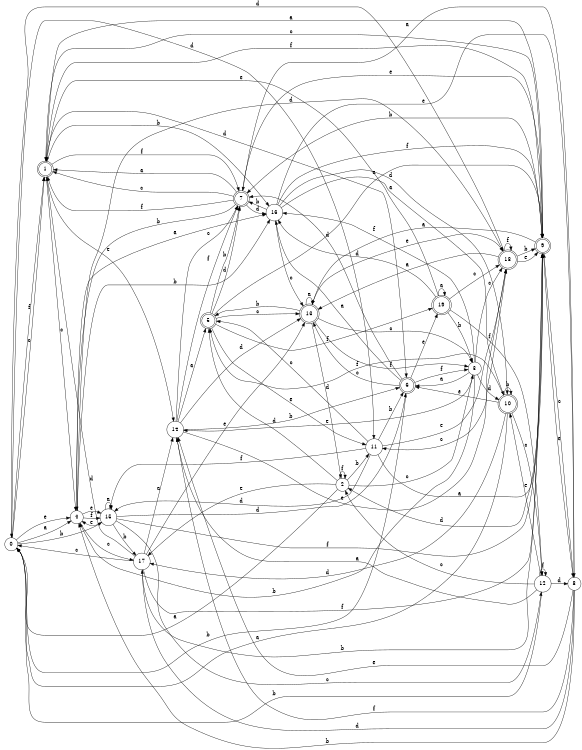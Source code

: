 digraph n16_10 {
__start0 [label="" shape="none"];

rankdir=LR;
size="8,5";

s0 [style="filled", color="black", fillcolor="white" shape="circle", label="0"];
s1 [style="rounded,filled", color="black", fillcolor="white" shape="doublecircle", label="1"];
s2 [style="filled", color="black", fillcolor="white" shape="circle", label="2"];
s3 [style="filled", color="black", fillcolor="white" shape="circle", label="3"];
s4 [style="filled", color="black", fillcolor="white" shape="circle", label="4"];
s5 [style="rounded,filled", color="black", fillcolor="white" shape="doublecircle", label="5"];
s6 [style="rounded,filled", color="black", fillcolor="white" shape="doublecircle", label="6"];
s7 [style="rounded,filled", color="black", fillcolor="white" shape="doublecircle", label="7"];
s8 [style="filled", color="black", fillcolor="white" shape="circle", label="8"];
s9 [style="rounded,filled", color="black", fillcolor="white" shape="doublecircle", label="9"];
s10 [style="rounded,filled", color="black", fillcolor="white" shape="doublecircle", label="10"];
s11 [style="filled", color="black", fillcolor="white" shape="circle", label="11"];
s12 [style="filled", color="black", fillcolor="white" shape="circle", label="12"];
s13 [style="rounded,filled", color="black", fillcolor="white" shape="doublecircle", label="13"];
s14 [style="filled", color="black", fillcolor="white" shape="circle", label="14"];
s15 [style="filled", color="black", fillcolor="white" shape="circle", label="15"];
s16 [style="filled", color="black", fillcolor="white" shape="circle", label="16"];
s17 [style="filled", color="black", fillcolor="white" shape="circle", label="17"];
s18 [style="rounded,filled", color="black", fillcolor="white" shape="doublecircle", label="18"];
s19 [style="rounded,filled", color="black", fillcolor="white" shape="doublecircle", label="19"];
s0 -> s4 [label="a"];
s0 -> s15 [label="b"];
s0 -> s1 [label="c"];
s0 -> s11 [label="d"];
s0 -> s4 [label="e"];
s0 -> s1 [label="f"];
s1 -> s9 [label="a"];
s1 -> s16 [label="b"];
s1 -> s4 [label="c"];
s1 -> s6 [label="d"];
s1 -> s14 [label="e"];
s1 -> s7 [label="f"];
s2 -> s0 [label="a"];
s2 -> s11 [label="b"];
s2 -> s3 [label="c"];
s2 -> s5 [label="d"];
s2 -> s17 [label="e"];
s2 -> s2 [label="f"];
s3 -> s6 [label="a"];
s3 -> s4 [label="b"];
s3 -> s18 [label="c"];
s3 -> s10 [label="d"];
s3 -> s14 [label="e"];
s3 -> s16 [label="f"];
s4 -> s16 [label="a"];
s4 -> s16 [label="b"];
s4 -> s17 [label="c"];
s4 -> s18 [label="d"];
s4 -> s15 [label="e"];
s4 -> s15 [label="f"];
s5 -> s9 [label="a"];
s5 -> s7 [label="b"];
s5 -> s13 [label="c"];
s5 -> s7 [label="d"];
s5 -> s11 [label="e"];
s5 -> s19 [label="f"];
s6 -> s16 [label="a"];
s6 -> s0 [label="b"];
s6 -> s13 [label="c"];
s6 -> s7 [label="d"];
s6 -> s19 [label="e"];
s6 -> s3 [label="f"];
s7 -> s1 [label="a"];
s7 -> s4 [label="b"];
s7 -> s1 [label="c"];
s7 -> s16 [label="d"];
s7 -> s9 [label="e"];
s7 -> s1 [label="f"];
s8 -> s7 [label="a"];
s8 -> s4 [label="b"];
s8 -> s9 [label="c"];
s8 -> s17 [label="d"];
s8 -> s14 [label="e"];
s8 -> s14 [label="f"];
s9 -> s13 [label="a"];
s9 -> s7 [label="b"];
s9 -> s1 [label="c"];
s9 -> s2 [label="d"];
s9 -> s8 [label="e"];
s9 -> s1 [label="f"];
s10 -> s0 [label="a"];
s10 -> s10 [label="b"];
s10 -> s12 [label="c"];
s10 -> s17 [label="d"];
s10 -> s6 [label="e"];
s10 -> s5 [label="f"];
s11 -> s9 [label="a"];
s11 -> s6 [label="b"];
s11 -> s5 [label="c"];
s11 -> s15 [label="d"];
s11 -> s18 [label="e"];
s11 -> s15 [label="f"];
s12 -> s14 [label="a"];
s12 -> s0 [label="b"];
s12 -> s2 [label="c"];
s12 -> s8 [label="d"];
s12 -> s10 [label="e"];
s12 -> s12 [label="f"];
s13 -> s13 [label="a"];
s13 -> s5 [label="b"];
s13 -> s3 [label="c"];
s13 -> s2 [label="d"];
s13 -> s18 [label="e"];
s13 -> s3 [label="f"];
s14 -> s5 [label="a"];
s14 -> s6 [label="b"];
s14 -> s7 [label="c"];
s14 -> s13 [label="d"];
s14 -> s18 [label="e"];
s14 -> s7 [label="f"];
s15 -> s15 [label="a"];
s15 -> s17 [label="b"];
s15 -> s12 [label="c"];
s15 -> s6 [label="d"];
s15 -> s4 [label="e"];
s15 -> s9 [label="f"];
s16 -> s10 [label="a"];
s16 -> s7 [label="b"];
s16 -> s13 [label="c"];
s16 -> s10 [label="d"];
s16 -> s8 [label="e"];
s16 -> s9 [label="f"];
s17 -> s14 [label="a"];
s17 -> s9 [label="b"];
s17 -> s0 [label="c"];
s17 -> s1 [label="d"];
s17 -> s13 [label="e"];
s17 -> s9 [label="f"];
s18 -> s13 [label="a"];
s18 -> s9 [label="b"];
s18 -> s11 [label="c"];
s18 -> s0 [label="d"];
s18 -> s9 [label="e"];
s18 -> s18 [label="f"];
s19 -> s19 [label="a"];
s19 -> s3 [label="b"];
s19 -> s18 [label="c"];
s19 -> s16 [label="d"];
s19 -> s1 [label="e"];
s19 -> s12 [label="f"];

}
